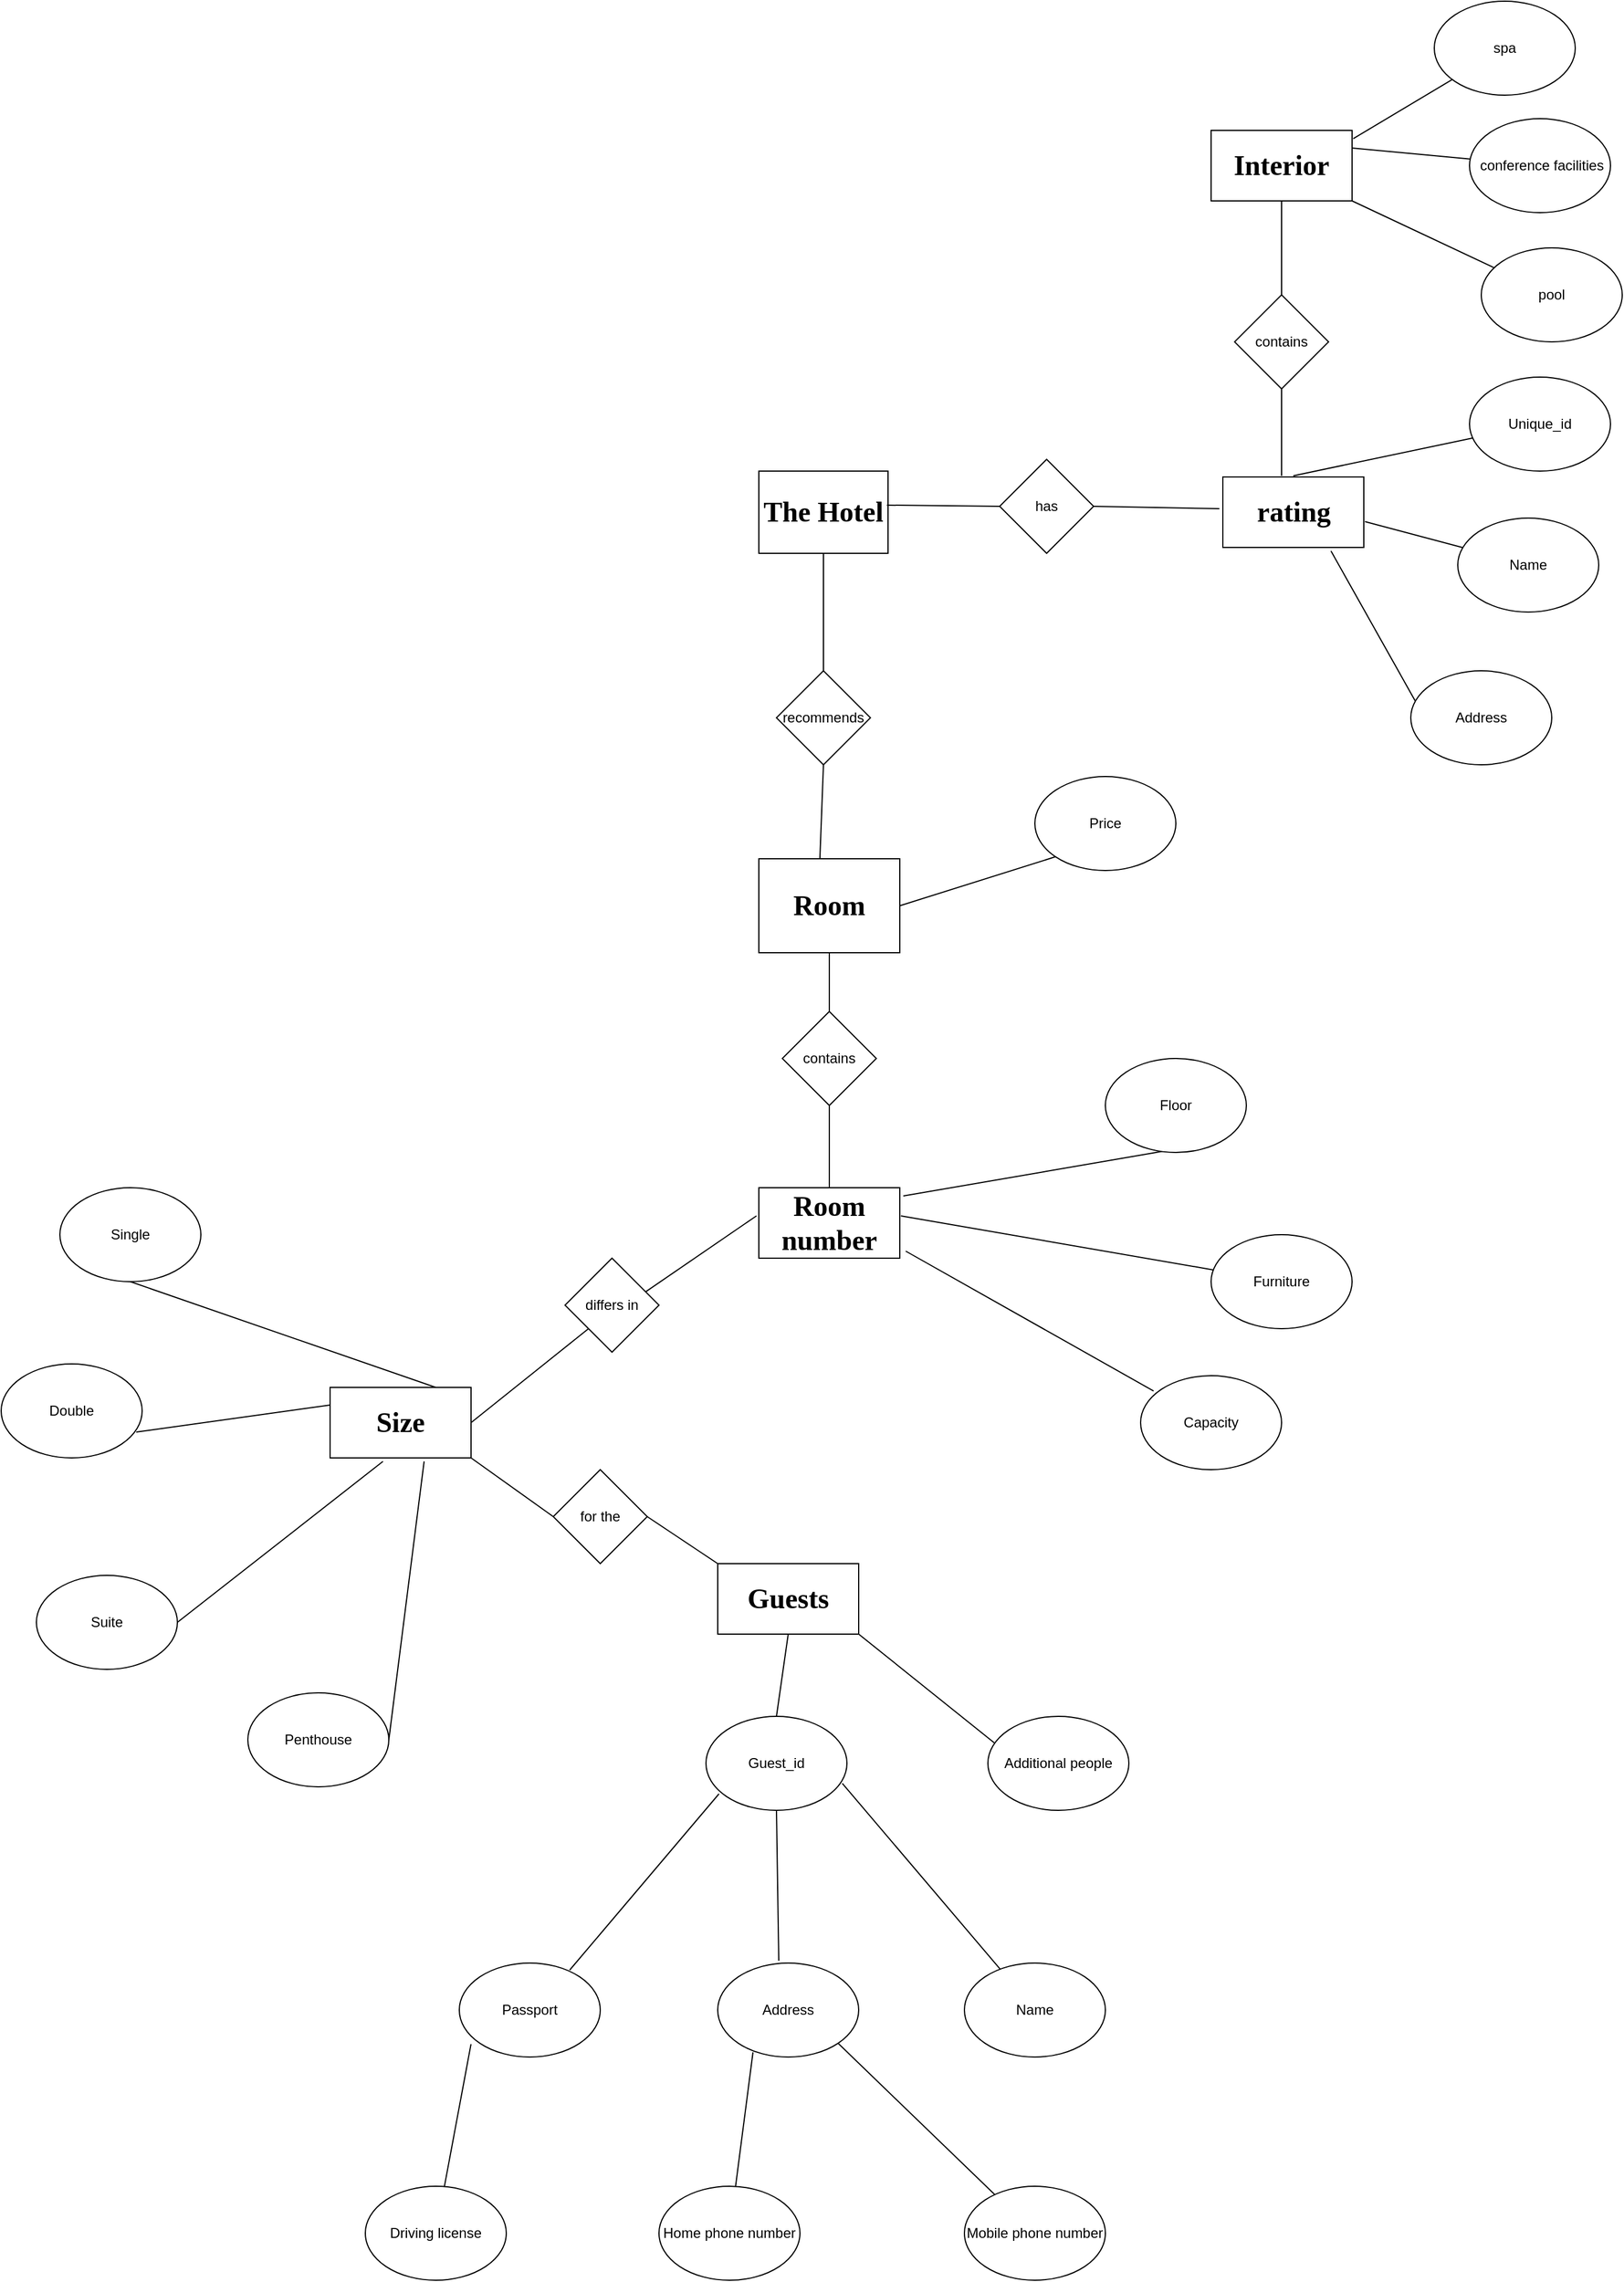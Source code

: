 <mxfile version="13.6.6" type="github">
  <diagram id="ndsWQ_kn3M8PsuXBP-gz" name="Page-1">
    <mxGraphModel dx="2249" dy="1914" grid="1" gridSize="10" guides="1" tooltips="1" connect="1" arrows="1" fold="1" page="1" pageScale="1" pageWidth="827" pageHeight="1169" math="0" shadow="0">
      <root>
        <mxCell id="0" />
        <mxCell id="1" parent="0" />
        <mxCell id="gxT-LKBwgcGfeYC_JMHA-1" value="&lt;h1&gt;&lt;font face=&quot;Times New Roman&quot;&gt;The Hotel&lt;/font&gt;&lt;/h1&gt;" style="rounded=0;whiteSpace=wrap;html=1;" vertex="1" parent="1">
          <mxGeometry x="45" y="-100" width="110" height="70" as="geometry" />
        </mxCell>
        <mxCell id="gxT-LKBwgcGfeYC_JMHA-9" value="&lt;h1&gt;&lt;font face=&quot;Times New Roman&quot;&gt;rating&lt;/font&gt;&lt;/h1&gt;" style="verticalLabelPosition=middle;verticalAlign=middle;html=1;shape=mxgraph.basic.rect;fillColor2=none;strokeWidth=1;size=20;indent=5;labelPosition=center;align=center;" vertex="1" parent="1">
          <mxGeometry x="440" y="-95" width="120" height="60" as="geometry" />
        </mxCell>
        <mxCell id="gxT-LKBwgcGfeYC_JMHA-10" value="" style="endArrow=none;html=1;exitX=0.5;exitY=-0.017;exitDx=0;exitDy=0;exitPerimeter=0;" edge="1" parent="1" source="gxT-LKBwgcGfeYC_JMHA-9" target="gxT-LKBwgcGfeYC_JMHA-11">
          <mxGeometry width="50" height="50" relative="1" as="geometry">
            <mxPoint x="390" y="370" as="sourcePoint" />
            <mxPoint x="570" y="50" as="targetPoint" />
            <Array as="points" />
          </mxGeometry>
        </mxCell>
        <mxCell id="gxT-LKBwgcGfeYC_JMHA-11" value="Unique_id" style="ellipse;whiteSpace=wrap;html=1;" vertex="1" parent="1">
          <mxGeometry x="650" y="-180" width="120" height="80" as="geometry" />
        </mxCell>
        <mxCell id="gxT-LKBwgcGfeYC_JMHA-12" value="" style="endArrow=none;html=1;entryX=1.008;entryY=0.633;entryDx=0;entryDy=0;entryPerimeter=0;" edge="1" parent="1" source="gxT-LKBwgcGfeYC_JMHA-13" target="gxT-LKBwgcGfeYC_JMHA-9">
          <mxGeometry width="50" height="50" relative="1" as="geometry">
            <mxPoint x="640" y="140" as="sourcePoint" />
            <mxPoint x="440" y="320" as="targetPoint" />
            <Array as="points" />
          </mxGeometry>
        </mxCell>
        <mxCell id="gxT-LKBwgcGfeYC_JMHA-13" value="Name" style="ellipse;whiteSpace=wrap;html=1;" vertex="1" parent="1">
          <mxGeometry x="640" y="-60" width="120" height="80" as="geometry" />
        </mxCell>
        <mxCell id="gxT-LKBwgcGfeYC_JMHA-14" value="" style="endArrow=none;html=1;entryX=0.767;entryY=1.05;entryDx=0;entryDy=0;entryPerimeter=0;exitX=0.033;exitY=0.325;exitDx=0;exitDy=0;exitPerimeter=0;" edge="1" parent="1" source="gxT-LKBwgcGfeYC_JMHA-15" target="gxT-LKBwgcGfeYC_JMHA-9">
          <mxGeometry width="50" height="50" relative="1" as="geometry">
            <mxPoint x="560" y="210" as="sourcePoint" />
            <mxPoint x="440" y="320" as="targetPoint" />
          </mxGeometry>
        </mxCell>
        <mxCell id="gxT-LKBwgcGfeYC_JMHA-15" value="Address" style="ellipse;whiteSpace=wrap;html=1;" vertex="1" parent="1">
          <mxGeometry x="600" y="70" width="120" height="80" as="geometry" />
        </mxCell>
        <mxCell id="gxT-LKBwgcGfeYC_JMHA-19" value="&lt;h1&gt;&lt;font face=&quot;Times New Roman&quot;&gt;Interior&lt;/font&gt;&lt;/h1&gt;" style="rounded=0;whiteSpace=wrap;html=1;" vertex="1" parent="1">
          <mxGeometry x="430" y="-390" width="120" height="60" as="geometry" />
        </mxCell>
        <mxCell id="gxT-LKBwgcGfeYC_JMHA-20" value="" style="endArrow=none;html=1;exitX=1;exitY=1;exitDx=0;exitDy=0;" edge="1" parent="1" source="gxT-LKBwgcGfeYC_JMHA-19" target="gxT-LKBwgcGfeYC_JMHA-21">
          <mxGeometry width="50" height="50" relative="1" as="geometry">
            <mxPoint x="390" y="340" as="sourcePoint" />
            <mxPoint x="230" y="350" as="targetPoint" />
          </mxGeometry>
        </mxCell>
        <mxCell id="gxT-LKBwgcGfeYC_JMHA-21" value="pool" style="ellipse;whiteSpace=wrap;html=1;" vertex="1" parent="1">
          <mxGeometry x="660" y="-290" width="120" height="80" as="geometry" />
        </mxCell>
        <mxCell id="gxT-LKBwgcGfeYC_JMHA-22" value="" style="endArrow=none;html=1;exitX=1;exitY=0.25;exitDx=0;exitDy=0;" edge="1" parent="1" source="gxT-LKBwgcGfeYC_JMHA-19" target="gxT-LKBwgcGfeYC_JMHA-23">
          <mxGeometry width="50" height="50" relative="1" as="geometry">
            <mxPoint x="390" y="340" as="sourcePoint" />
            <mxPoint x="230" y="430" as="targetPoint" />
          </mxGeometry>
        </mxCell>
        <mxCell id="gxT-LKBwgcGfeYC_JMHA-23" value="&amp;nbsp;conference facilities" style="ellipse;whiteSpace=wrap;html=1;" vertex="1" parent="1">
          <mxGeometry x="650" y="-400" width="120" height="80" as="geometry" />
        </mxCell>
        <mxCell id="gxT-LKBwgcGfeYC_JMHA-24" value="" style="endArrow=none;html=1;exitX=1.008;exitY=0.117;exitDx=0;exitDy=0;exitPerimeter=0;" edge="1" parent="1" source="gxT-LKBwgcGfeYC_JMHA-19" target="gxT-LKBwgcGfeYC_JMHA-25">
          <mxGeometry width="50" height="50" relative="1" as="geometry">
            <mxPoint x="390" y="340" as="sourcePoint" />
            <mxPoint x="170" y="480" as="targetPoint" />
          </mxGeometry>
        </mxCell>
        <mxCell id="gxT-LKBwgcGfeYC_JMHA-25" value="spa" style="ellipse;whiteSpace=wrap;html=1;" vertex="1" parent="1">
          <mxGeometry x="620" y="-500" width="120" height="80" as="geometry" />
        </mxCell>
        <mxCell id="gxT-LKBwgcGfeYC_JMHA-27" value="&lt;h1&gt;&lt;font face=&quot;Times New Roman&quot;&gt;Room&lt;/font&gt;&lt;/h1&gt;" style="rounded=0;whiteSpace=wrap;html=1;" vertex="1" parent="1">
          <mxGeometry x="45" y="230" width="120" height="80" as="geometry" />
        </mxCell>
        <mxCell id="gxT-LKBwgcGfeYC_JMHA-43" value="Double" style="ellipse;whiteSpace=wrap;html=1;" vertex="1" parent="1">
          <mxGeometry x="-600" y="660" width="120" height="80" as="geometry" />
        </mxCell>
        <mxCell id="gxT-LKBwgcGfeYC_JMHA-44" value="" style="endArrow=none;html=1;entryX=0.958;entryY=0.725;entryDx=0;entryDy=0;exitX=0;exitY=0.25;exitDx=0;exitDy=0;entryPerimeter=0;" edge="1" parent="1" source="gxT-LKBwgcGfeYC_JMHA-48" target="gxT-LKBwgcGfeYC_JMHA-43">
          <mxGeometry width="50" height="50" relative="1" as="geometry">
            <mxPoint x="20" y="330" as="sourcePoint" />
            <mxPoint x="460" y="340" as="targetPoint" />
          </mxGeometry>
        </mxCell>
        <mxCell id="gxT-LKBwgcGfeYC_JMHA-47" value="&lt;h1&gt;&lt;font face=&quot;Times New Roman&quot;&gt;Room number&lt;/font&gt;&lt;/h1&gt;" style="rounded=0;whiteSpace=wrap;html=1;" vertex="1" parent="1">
          <mxGeometry x="45" y="510" width="120" height="60" as="geometry" />
        </mxCell>
        <mxCell id="gxT-LKBwgcGfeYC_JMHA-48" value="&lt;h1&gt;&lt;font face=&quot;Times New Roman&quot;&gt;Size&lt;/font&gt;&lt;/h1&gt;" style="rounded=0;whiteSpace=wrap;html=1;" vertex="1" parent="1">
          <mxGeometry x="-320" y="680" width="120" height="60" as="geometry" />
        </mxCell>
        <mxCell id="gxT-LKBwgcGfeYC_JMHA-49" value="" style="endArrow=none;html=1;exitX=0.5;exitY=1;exitDx=0;exitDy=0;entryX=0.75;entryY=0;entryDx=0;entryDy=0;" edge="1" parent="1" source="gxT-LKBwgcGfeYC_JMHA-50" target="gxT-LKBwgcGfeYC_JMHA-48">
          <mxGeometry width="50" height="50" relative="1" as="geometry">
            <mxPoint x="60" y="340" as="sourcePoint" />
            <mxPoint x="-260" y="368" as="targetPoint" />
          </mxGeometry>
        </mxCell>
        <mxCell id="gxT-LKBwgcGfeYC_JMHA-50" value="&lt;span&gt;Single&lt;/span&gt;" style="ellipse;whiteSpace=wrap;html=1;" vertex="1" parent="1">
          <mxGeometry x="-550" y="510" width="120" height="80" as="geometry" />
        </mxCell>
        <mxCell id="gxT-LKBwgcGfeYC_JMHA-51" value="" style="endArrow=none;html=1;entryX=0.375;entryY=1.05;entryDx=0;entryDy=0;exitX=1;exitY=0.5;exitDx=0;exitDy=0;entryPerimeter=0;" edge="1" parent="1" source="gxT-LKBwgcGfeYC_JMHA-52" target="gxT-LKBwgcGfeYC_JMHA-48">
          <mxGeometry width="50" height="50" relative="1" as="geometry">
            <mxPoint x="-210" y="370" as="sourcePoint" />
            <mxPoint x="150" y="390" as="targetPoint" />
          </mxGeometry>
        </mxCell>
        <mxCell id="gxT-LKBwgcGfeYC_JMHA-52" value="Suite" style="ellipse;whiteSpace=wrap;html=1;" vertex="1" parent="1">
          <mxGeometry x="-570" y="840" width="120" height="80" as="geometry" />
        </mxCell>
        <mxCell id="gxT-LKBwgcGfeYC_JMHA-53" value="" style="endArrow=none;html=1;entryX=0.667;entryY=1.05;entryDx=0;entryDy=0;exitX=1;exitY=0.5;exitDx=0;exitDy=0;entryPerimeter=0;" edge="1" parent="1" source="gxT-LKBwgcGfeYC_JMHA-54" target="gxT-LKBwgcGfeYC_JMHA-48">
          <mxGeometry width="50" height="50" relative="1" as="geometry">
            <mxPoint x="-230" y="490" as="sourcePoint" />
            <mxPoint x="150" y="390" as="targetPoint" />
          </mxGeometry>
        </mxCell>
        <mxCell id="gxT-LKBwgcGfeYC_JMHA-54" value="Penthouse" style="ellipse;whiteSpace=wrap;html=1;" vertex="1" parent="1">
          <mxGeometry x="-390" y="940" width="120" height="80" as="geometry" />
        </mxCell>
        <mxCell id="gxT-LKBwgcGfeYC_JMHA-55" value="" style="endArrow=none;html=1;entryX=1.025;entryY=0.117;entryDx=0;entryDy=0;entryPerimeter=0;exitX=0.408;exitY=0.988;exitDx=0;exitDy=0;exitPerimeter=0;" edge="1" parent="1" source="gxT-LKBwgcGfeYC_JMHA-56" target="gxT-LKBwgcGfeYC_JMHA-47">
          <mxGeometry width="50" height="50" relative="1" as="geometry">
            <mxPoint x="347" y="480" as="sourcePoint" />
            <mxPoint x="120" y="290" as="targetPoint" />
          </mxGeometry>
        </mxCell>
        <mxCell id="gxT-LKBwgcGfeYC_JMHA-56" value="Floor" style="ellipse;whiteSpace=wrap;html=1;" vertex="1" parent="1">
          <mxGeometry x="340" y="400" width="120" height="80" as="geometry" />
        </mxCell>
        <mxCell id="gxT-LKBwgcGfeYC_JMHA-57" value="" style="endArrow=none;html=1;exitX=1.008;exitY=0.4;exitDx=0;exitDy=0;exitPerimeter=0;" edge="1" parent="1" source="gxT-LKBwgcGfeYC_JMHA-47" target="gxT-LKBwgcGfeYC_JMHA-58">
          <mxGeometry width="50" height="50" relative="1" as="geometry">
            <mxPoint x="290" y="540" as="sourcePoint" />
            <mxPoint x="290" y="540" as="targetPoint" />
          </mxGeometry>
        </mxCell>
        <mxCell id="gxT-LKBwgcGfeYC_JMHA-58" value="Furniture" style="ellipse;whiteSpace=wrap;html=1;" vertex="1" parent="1">
          <mxGeometry x="430" y="550" width="120" height="80" as="geometry" />
        </mxCell>
        <mxCell id="gxT-LKBwgcGfeYC_JMHA-59" value="" style="endArrow=none;html=1;entryX=1.042;entryY=0.9;entryDx=0;entryDy=0;entryPerimeter=0;exitX=0.092;exitY=0.163;exitDx=0;exitDy=0;exitPerimeter=0;" edge="1" parent="1" source="gxT-LKBwgcGfeYC_JMHA-60" target="gxT-LKBwgcGfeYC_JMHA-47">
          <mxGeometry width="50" height="50" relative="1" as="geometry">
            <mxPoint x="260" y="630" as="sourcePoint" />
            <mxPoint x="120" y="490" as="targetPoint" />
          </mxGeometry>
        </mxCell>
        <mxCell id="gxT-LKBwgcGfeYC_JMHA-60" value="Capacity" style="ellipse;whiteSpace=wrap;html=1;" vertex="1" parent="1">
          <mxGeometry x="370" y="670" width="120" height="80" as="geometry" />
        </mxCell>
        <mxCell id="gxT-LKBwgcGfeYC_JMHA-61" value="" style="endArrow=none;html=1;entryX=1;entryY=0.5;entryDx=0;entryDy=0;exitX=0;exitY=1;exitDx=0;exitDy=0;" edge="1" parent="1" source="gxT-LKBwgcGfeYC_JMHA-62" target="gxT-LKBwgcGfeYC_JMHA-27">
          <mxGeometry width="50" height="50" relative="1" as="geometry">
            <mxPoint x="430" y="320" as="sourcePoint" />
            <mxPoint x="120" y="490" as="targetPoint" />
          </mxGeometry>
        </mxCell>
        <mxCell id="gxT-LKBwgcGfeYC_JMHA-62" value="Price" style="ellipse;whiteSpace=wrap;html=1;" vertex="1" parent="1">
          <mxGeometry x="280" y="160" width="120" height="80" as="geometry" />
        </mxCell>
        <mxCell id="gxT-LKBwgcGfeYC_JMHA-63" value="&lt;h1&gt;&lt;font face=&quot;Times New Roman&quot;&gt;Guests&lt;/font&gt;&lt;/h1&gt;" style="rounded=0;whiteSpace=wrap;html=1;" vertex="1" parent="1">
          <mxGeometry x="10" y="830" width="120" height="60" as="geometry" />
        </mxCell>
        <mxCell id="gxT-LKBwgcGfeYC_JMHA-64" value="" style="endArrow=none;html=1;entryX=0.5;entryY=1;entryDx=0;entryDy=0;exitX=0.5;exitY=0;exitDx=0;exitDy=0;" edge="1" parent="1" source="gxT-LKBwgcGfeYC_JMHA-65" target="gxT-LKBwgcGfeYC_JMHA-63">
          <mxGeometry width="50" height="50" relative="1" as="geometry">
            <mxPoint x="-110" y="880" as="sourcePoint" />
            <mxPoint x="120" y="770" as="targetPoint" />
          </mxGeometry>
        </mxCell>
        <mxCell id="gxT-LKBwgcGfeYC_JMHA-65" value="Guest_id" style="ellipse;whiteSpace=wrap;html=1;" vertex="1" parent="1">
          <mxGeometry y="960" width="120" height="80" as="geometry" />
        </mxCell>
        <mxCell id="gxT-LKBwgcGfeYC_JMHA-66" value="" style="endArrow=none;html=1;entryX=0.967;entryY=0.713;entryDx=0;entryDy=0;entryPerimeter=0;" edge="1" parent="1" source="gxT-LKBwgcGfeYC_JMHA-67" target="gxT-LKBwgcGfeYC_JMHA-65">
          <mxGeometry width="50" height="50" relative="1" as="geometry">
            <mxPoint x="-60" y="810" as="sourcePoint" />
            <mxPoint x="120" y="770" as="targetPoint" />
          </mxGeometry>
        </mxCell>
        <mxCell id="gxT-LKBwgcGfeYC_JMHA-67" value="Name" style="ellipse;whiteSpace=wrap;html=1;" vertex="1" parent="1">
          <mxGeometry x="220" y="1170" width="120" height="80" as="geometry" />
        </mxCell>
        <mxCell id="gxT-LKBwgcGfeYC_JMHA-68" value="" style="endArrow=none;html=1;entryX=0.783;entryY=0.075;entryDx=0;entryDy=0;exitX=0.092;exitY=0.825;exitDx=0;exitDy=0;exitPerimeter=0;entryPerimeter=0;" edge="1" parent="1" source="gxT-LKBwgcGfeYC_JMHA-65" target="gxT-LKBwgcGfeYC_JMHA-69">
          <mxGeometry width="50" height="50" relative="1" as="geometry">
            <mxPoint x="-30" y="800" as="sourcePoint" />
            <mxPoint x="120" y="770" as="targetPoint" />
          </mxGeometry>
        </mxCell>
        <mxCell id="gxT-LKBwgcGfeYC_JMHA-69" value="Passport" style="ellipse;whiteSpace=wrap;html=1;" vertex="1" parent="1">
          <mxGeometry x="-210" y="1170" width="120" height="80" as="geometry" />
        </mxCell>
        <mxCell id="gxT-LKBwgcGfeYC_JMHA-70" value="" style="endArrow=none;html=1;entryX=0.083;entryY=0.863;entryDx=0;entryDy=0;entryPerimeter=0;" edge="1" parent="1" source="gxT-LKBwgcGfeYC_JMHA-71" target="gxT-LKBwgcGfeYC_JMHA-69">
          <mxGeometry width="50" height="50" relative="1" as="geometry">
            <mxPoint x="-280" y="890" as="sourcePoint" />
            <mxPoint x="120" y="670" as="targetPoint" />
          </mxGeometry>
        </mxCell>
        <mxCell id="gxT-LKBwgcGfeYC_JMHA-71" value="Driving license" style="ellipse;whiteSpace=wrap;html=1;" vertex="1" parent="1">
          <mxGeometry x="-290" y="1360" width="120" height="80" as="geometry" />
        </mxCell>
        <mxCell id="gxT-LKBwgcGfeYC_JMHA-72" value="" style="endArrow=none;html=1;exitX=0.433;exitY=-0.025;exitDx=0;exitDy=0;exitPerimeter=0;entryX=0.5;entryY=1;entryDx=0;entryDy=0;" edge="1" parent="1" source="gxT-LKBwgcGfeYC_JMHA-73" target="gxT-LKBwgcGfeYC_JMHA-65">
          <mxGeometry width="50" height="50" relative="1" as="geometry">
            <mxPoint x="-380" y="800" as="sourcePoint" />
            <mxPoint x="90" y="940" as="targetPoint" />
          </mxGeometry>
        </mxCell>
        <mxCell id="gxT-LKBwgcGfeYC_JMHA-73" value="Address" style="ellipse;whiteSpace=wrap;html=1;" vertex="1" parent="1">
          <mxGeometry x="10" y="1170" width="120" height="80" as="geometry" />
        </mxCell>
        <mxCell id="gxT-LKBwgcGfeYC_JMHA-74" value="Home phone number" style="ellipse;whiteSpace=wrap;html=1;" vertex="1" parent="1">
          <mxGeometry x="-40" y="1360" width="120" height="80" as="geometry" />
        </mxCell>
        <mxCell id="gxT-LKBwgcGfeYC_JMHA-75" value="Mobile phone number" style="ellipse;whiteSpace=wrap;html=1;" vertex="1" parent="1">
          <mxGeometry x="220" y="1360" width="120" height="80" as="geometry" />
        </mxCell>
        <mxCell id="gxT-LKBwgcGfeYC_JMHA-76" value="" style="endArrow=none;html=1;entryX=1;entryY=1;entryDx=0;entryDy=0;" edge="1" parent="1" source="gxT-LKBwgcGfeYC_JMHA-75" target="gxT-LKBwgcGfeYC_JMHA-73">
          <mxGeometry width="50" height="50" relative="1" as="geometry">
            <mxPoint x="70" y="1120" as="sourcePoint" />
            <mxPoint x="120" y="1070" as="targetPoint" />
          </mxGeometry>
        </mxCell>
        <mxCell id="gxT-LKBwgcGfeYC_JMHA-77" value="" style="endArrow=none;html=1;entryX=0.25;entryY=0.95;entryDx=0;entryDy=0;entryPerimeter=0;" edge="1" parent="1" source="gxT-LKBwgcGfeYC_JMHA-74" target="gxT-LKBwgcGfeYC_JMHA-73">
          <mxGeometry width="50" height="50" relative="1" as="geometry">
            <mxPoint x="70" y="1120" as="sourcePoint" />
            <mxPoint x="96" y="1100" as="targetPoint" />
          </mxGeometry>
        </mxCell>
        <mxCell id="gxT-LKBwgcGfeYC_JMHA-78" value="" style="endArrow=none;html=1;entryX=1;entryY=1;entryDx=0;entryDy=0;exitX=0.05;exitY=0.288;exitDx=0;exitDy=0;exitPerimeter=0;" edge="1" parent="1" source="gxT-LKBwgcGfeYC_JMHA-79" target="gxT-LKBwgcGfeYC_JMHA-63">
          <mxGeometry width="50" height="50" relative="1" as="geometry">
            <mxPoint x="50" y="850" as="sourcePoint" />
            <mxPoint x="120" y="970" as="targetPoint" />
          </mxGeometry>
        </mxCell>
        <mxCell id="gxT-LKBwgcGfeYC_JMHA-79" value="Additional people" style="ellipse;whiteSpace=wrap;html=1;" vertex="1" parent="1">
          <mxGeometry x="240" y="960" width="120" height="80" as="geometry" />
        </mxCell>
        <mxCell id="gxT-LKBwgcGfeYC_JMHA-80" value="" style="endArrow=none;html=1;exitX=0.5;exitY=0;exitDx=0;exitDy=0;entryX=0.5;entryY=1;entryDx=0;entryDy=0;" edge="1" parent="1" source="gxT-LKBwgcGfeYC_JMHA-82" target="gxT-LKBwgcGfeYC_JMHA-19">
          <mxGeometry width="50" height="50" relative="1" as="geometry">
            <mxPoint x="-130" y="105" as="sourcePoint" />
            <mxPoint x="-170" y="170" as="targetPoint" />
          </mxGeometry>
        </mxCell>
        <mxCell id="gxT-LKBwgcGfeYC_JMHA-81" value="" style="endArrow=none;html=1;exitX=0.5;exitY=1;exitDx=0;exitDy=0;" edge="1" parent="1" source="gxT-LKBwgcGfeYC_JMHA-82">
          <mxGeometry width="50" height="50" relative="1" as="geometry">
            <mxPoint x="-40" y="105" as="sourcePoint" />
            <mxPoint x="490" y="-96" as="targetPoint" />
          </mxGeometry>
        </mxCell>
        <mxCell id="gxT-LKBwgcGfeYC_JMHA-82" value="contains" style="rhombus;whiteSpace=wrap;html=1;" vertex="1" parent="1">
          <mxGeometry x="450" y="-250" width="80" height="80" as="geometry" />
        </mxCell>
        <mxCell id="gxT-LKBwgcGfeYC_JMHA-84" value="" style="endArrow=none;html=1;entryX=-0.025;entryY=0.45;entryDx=0;entryDy=0;entryPerimeter=0;exitX=1;exitY=0.5;exitDx=0;exitDy=0;" edge="1" parent="1" source="gxT-LKBwgcGfeYC_JMHA-86" target="gxT-LKBwgcGfeYC_JMHA-9">
          <mxGeometry width="50" height="50" relative="1" as="geometry">
            <mxPoint x="320" y="97" as="sourcePoint" />
            <mxPoint x="120" y="270" as="targetPoint" />
          </mxGeometry>
        </mxCell>
        <mxCell id="gxT-LKBwgcGfeYC_JMHA-85" value="" style="endArrow=none;html=1;entryX=0.991;entryY=0.414;entryDx=0;entryDy=0;entryPerimeter=0;exitX=0;exitY=0.5;exitDx=0;exitDy=0;" edge="1" parent="1" source="gxT-LKBwgcGfeYC_JMHA-86" target="gxT-LKBwgcGfeYC_JMHA-1">
          <mxGeometry width="50" height="50" relative="1" as="geometry">
            <mxPoint x="240" y="99" as="sourcePoint" />
            <mxPoint x="120" y="270" as="targetPoint" />
          </mxGeometry>
        </mxCell>
        <mxCell id="gxT-LKBwgcGfeYC_JMHA-86" value="has" style="rhombus;whiteSpace=wrap;html=1;" vertex="1" parent="1">
          <mxGeometry x="250" y="-110" width="80" height="80" as="geometry" />
        </mxCell>
        <mxCell id="gxT-LKBwgcGfeYC_JMHA-91" value="" style="endArrow=none;html=1;entryX=1;entryY=0.5;entryDx=0;entryDy=0;exitX=0;exitY=1;exitDx=0;exitDy=0;" edge="1" parent="1" source="gxT-LKBwgcGfeYC_JMHA-93" target="gxT-LKBwgcGfeYC_JMHA-48">
          <mxGeometry width="50" height="50" relative="1" as="geometry">
            <mxPoint x="-140" y="420" as="sourcePoint" />
            <mxPoint x="120" y="370" as="targetPoint" />
          </mxGeometry>
        </mxCell>
        <mxCell id="gxT-LKBwgcGfeYC_JMHA-92" value="" style="endArrow=none;html=1;exitX=-0.017;exitY=0.4;exitDx=0;exitDy=0;exitPerimeter=0;entryX=0.85;entryY=0.363;entryDx=0;entryDy=0;entryPerimeter=0;" edge="1" parent="1" source="gxT-LKBwgcGfeYC_JMHA-47" target="gxT-LKBwgcGfeYC_JMHA-93">
          <mxGeometry width="50" height="50" relative="1" as="geometry">
            <mxPoint x="40" y="420" as="sourcePoint" />
            <mxPoint x="-60" y="420" as="targetPoint" />
          </mxGeometry>
        </mxCell>
        <mxCell id="gxT-LKBwgcGfeYC_JMHA-93" value="differs in" style="rhombus;whiteSpace=wrap;html=1;" vertex="1" parent="1">
          <mxGeometry x="-120" y="570" width="80" height="80" as="geometry" />
        </mxCell>
        <mxCell id="gxT-LKBwgcGfeYC_JMHA-100" value="" style="endArrow=none;html=1;entryX=0.5;entryY=1;entryDx=0;entryDy=0;exitX=0.5;exitY=0;exitDx=0;exitDy=0;" edge="1" parent="1" source="gxT-LKBwgcGfeYC_JMHA-102" target="gxT-LKBwgcGfeYC_JMHA-27">
          <mxGeometry width="50" height="50" relative="1" as="geometry">
            <mxPoint x="105" y="350" as="sourcePoint" />
            <mxPoint x="120" y="370" as="targetPoint" />
          </mxGeometry>
        </mxCell>
        <mxCell id="gxT-LKBwgcGfeYC_JMHA-101" value="" style="endArrow=none;html=1;" edge="1" parent="1" target="gxT-LKBwgcGfeYC_JMHA-102">
          <mxGeometry width="50" height="50" relative="1" as="geometry">
            <mxPoint x="105" y="430" as="sourcePoint" />
            <mxPoint x="105" y="509" as="targetPoint" />
          </mxGeometry>
        </mxCell>
        <mxCell id="gxT-LKBwgcGfeYC_JMHA-102" value="contains" style="rhombus;whiteSpace=wrap;html=1;" vertex="1" parent="1">
          <mxGeometry x="65" y="360" width="80" height="80" as="geometry" />
        </mxCell>
        <mxCell id="gxT-LKBwgcGfeYC_JMHA-103" value="" style="endArrow=none;html=1;exitX=0.5;exitY=1;exitDx=0;exitDy=0;" edge="1" parent="1" source="gxT-LKBwgcGfeYC_JMHA-102" target="gxT-LKBwgcGfeYC_JMHA-47">
          <mxGeometry width="50" height="50" relative="1" as="geometry">
            <mxPoint x="70" y="420" as="sourcePoint" />
            <mxPoint x="120" y="370" as="targetPoint" />
          </mxGeometry>
        </mxCell>
        <mxCell id="gxT-LKBwgcGfeYC_JMHA-104" value="" style="endArrow=none;html=1;exitX=0;exitY=0;exitDx=0;exitDy=0;entryX=1;entryY=0.5;entryDx=0;entryDy=0;" edge="1" parent="1" source="gxT-LKBwgcGfeYC_JMHA-63" target="gxT-LKBwgcGfeYC_JMHA-106">
          <mxGeometry width="50" height="50" relative="1" as="geometry">
            <mxPoint x="70" y="820" as="sourcePoint" />
            <mxPoint x="-40" y="810" as="targetPoint" />
          </mxGeometry>
        </mxCell>
        <mxCell id="gxT-LKBwgcGfeYC_JMHA-105" value="" style="endArrow=none;html=1;entryX=1;entryY=1;entryDx=0;entryDy=0;exitX=0;exitY=0.5;exitDx=0;exitDy=0;" edge="1" parent="1" source="gxT-LKBwgcGfeYC_JMHA-106" target="gxT-LKBwgcGfeYC_JMHA-48">
          <mxGeometry width="50" height="50" relative="1" as="geometry">
            <mxPoint x="-110" y="780" as="sourcePoint" />
            <mxPoint x="120" y="770" as="targetPoint" />
          </mxGeometry>
        </mxCell>
        <mxCell id="gxT-LKBwgcGfeYC_JMHA-106" value="for the" style="rhombus;whiteSpace=wrap;html=1;" vertex="1" parent="1">
          <mxGeometry x="-130" y="750" width="80" height="80" as="geometry" />
        </mxCell>
        <mxCell id="gxT-LKBwgcGfeYC_JMHA-107" value="" style="endArrow=none;html=1;entryX=0.5;entryY=1;entryDx=0;entryDy=0;exitX=0.5;exitY=0;exitDx=0;exitDy=0;" edge="1" parent="1" source="gxT-LKBwgcGfeYC_JMHA-108" target="gxT-LKBwgcGfeYC_JMHA-1">
          <mxGeometry width="50" height="50" relative="1" as="geometry">
            <mxPoint x="100" y="50" as="sourcePoint" />
            <mxPoint x="280" y="-50" as="targetPoint" />
          </mxGeometry>
        </mxCell>
        <mxCell id="gxT-LKBwgcGfeYC_JMHA-108" value="recommends" style="rhombus;whiteSpace=wrap;html=1;" vertex="1" parent="1">
          <mxGeometry x="60" y="70" width="80" height="80" as="geometry" />
        </mxCell>
        <mxCell id="gxT-LKBwgcGfeYC_JMHA-109" value="" style="endArrow=none;html=1;entryX=0.433;entryY=0;entryDx=0;entryDy=0;exitX=0.5;exitY=1;exitDx=0;exitDy=0;entryPerimeter=0;" edge="1" parent="1" source="gxT-LKBwgcGfeYC_JMHA-108" target="gxT-LKBwgcGfeYC_JMHA-27">
          <mxGeometry width="50" height="50" relative="1" as="geometry">
            <mxPoint x="230" as="sourcePoint" />
            <mxPoint x="280" y="-50" as="targetPoint" />
          </mxGeometry>
        </mxCell>
      </root>
    </mxGraphModel>
  </diagram>
</mxfile>
